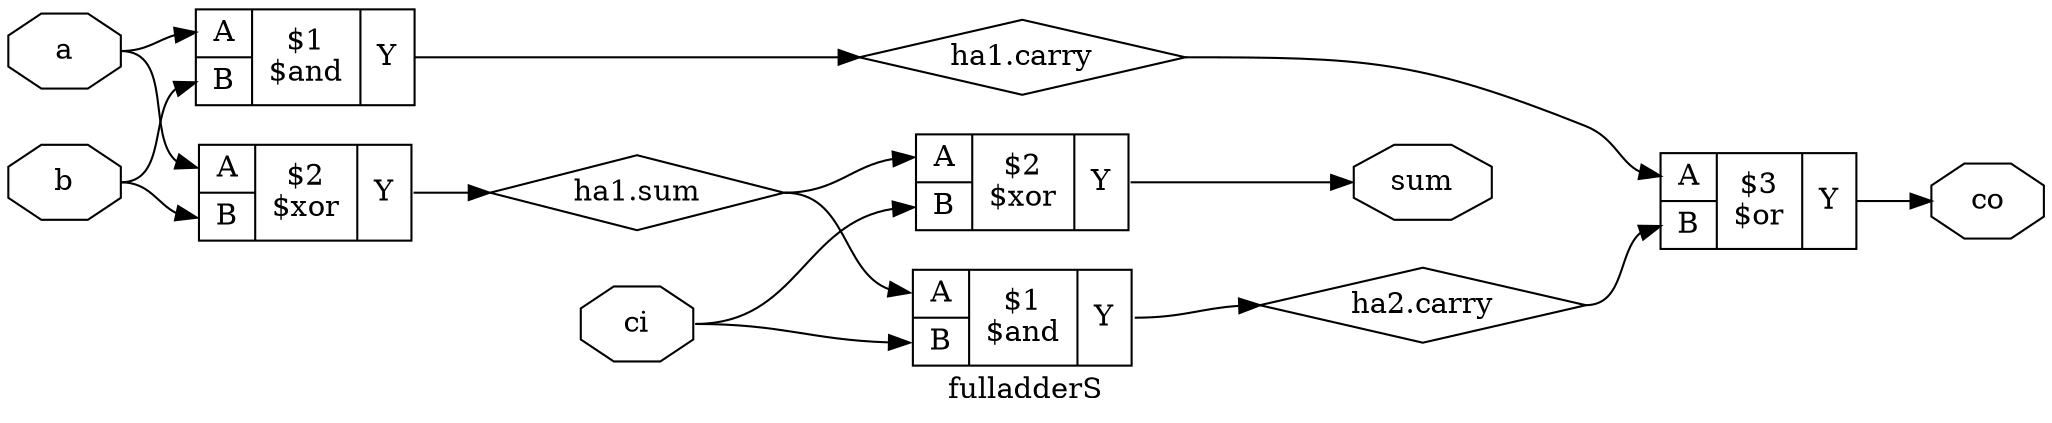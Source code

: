 digraph "fulladderS" {
label="fulladderS";
rankdir="LR";
remincross=true;
n2 [ shape=octagon, label="a", color="black", fontcolor="black" ];
n3 [ shape=octagon, label="b", color="black", fontcolor="black" ];
n4 [ shape=octagon, label="ci", color="black", fontcolor="black" ];
n5 [ shape=octagon, label="co", color="black", fontcolor="black" ];
n6 [ shape=diamond, label="ha1.carry", color="black", fontcolor="black" ];
n7 [ shape=diamond, label="ha1.sum", color="black", fontcolor="black" ];
n8 [ shape=diamond, label="ha2.carry", color="black", fontcolor="black" ];
n9 [ shape=octagon, label="sum", color="black", fontcolor="black" ];
c13 [ shape=record, label="{{<p10> A|<p11> B}|$3\n$or|{<p12> Y}}" ];
c14 [ shape=record, label="{{<p10> A|<p11> B}|$1\n$and|{<p12> Y}}" ];
c15 [ shape=record, label="{{<p10> A|<p11> B}|$2\n$xor|{<p12> Y}}" ];
c16 [ shape=record, label="{{<p10> A|<p11> B}|$1\n$and|{<p12> Y}}" ];
c17 [ shape=record, label="{{<p10> A|<p11> B}|$2\n$xor|{<p12> Y}}" ];
n2:e -> c14:p10:w [color="black", label=""];
n2:e -> c15:p10:w [color="black", label=""];
n3:e -> c14:p11:w [color="black", label=""];
n3:e -> c15:p11:w [color="black", label=""];
n4:e -> c16:p11:w [color="black", label=""];
n4:e -> c17:p11:w [color="black", label=""];
c13:p12:e -> n5:w [color="black", label=""];
c14:p12:e -> n6:w [color="black", label=""];
n6:e -> c13:p10:w [color="black", label=""];
c15:p12:e -> n7:w [color="black", label=""];
n7:e -> c16:p10:w [color="black", label=""];
n7:e -> c17:p10:w [color="black", label=""];
c16:p12:e -> n8:w [color="black", label=""];
n8:e -> c13:p11:w [color="black", label=""];
c17:p12:e -> n9:w [color="black", label=""];
}

